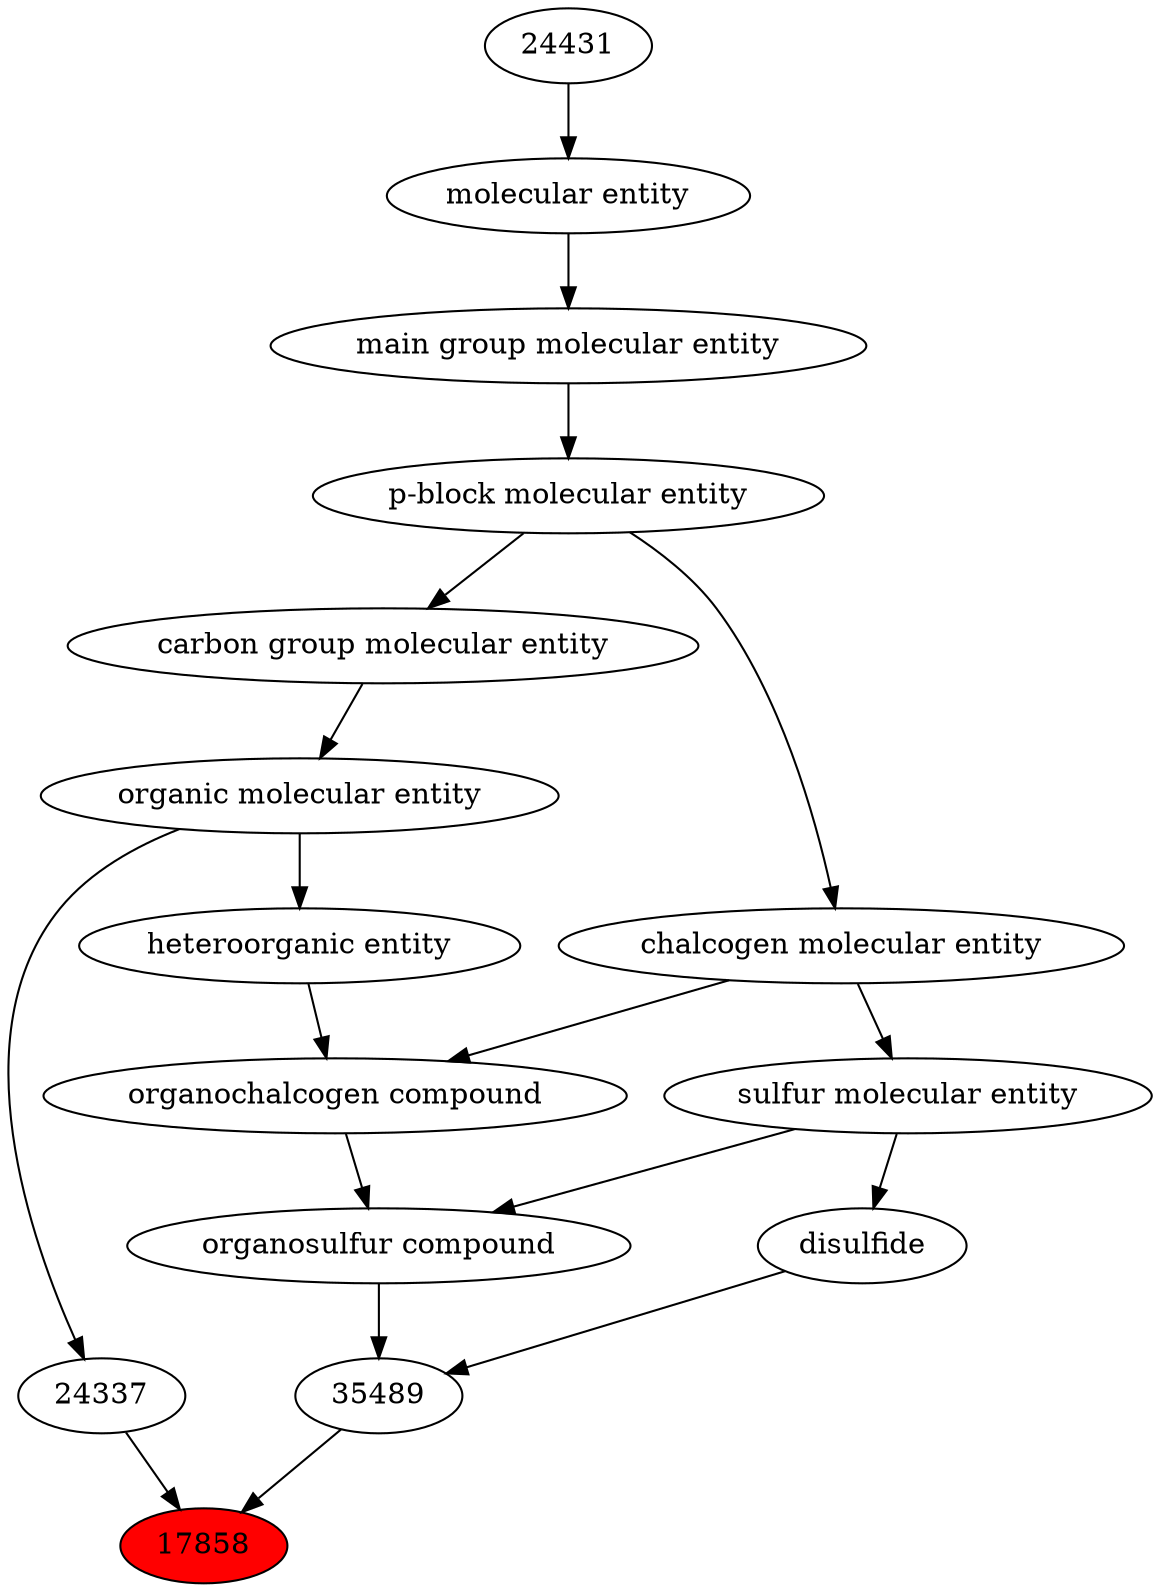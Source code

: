 digraph tree{ 
17858 [label="17858" fillcolor=red style=filled]
35489 -> 17858
24337 -> 17858
35489 [label="35489"]
33261 -> 35489
48343 -> 35489
24337 [label="24337"]
50860 -> 24337
33261 [label="organosulfur compound"]
36962 -> 33261
26835 -> 33261
48343 [label="disulfide"]
26835 -> 48343
50860 [label="organic molecular entity"]
33582 -> 50860
36962 [label="organochalcogen compound"]
33285 -> 36962
33304 -> 36962
26835 [label="sulfur molecular entity"]
33304 -> 26835
33582 [label="carbon group molecular entity"]
33675 -> 33582
33285 [label="heteroorganic entity"]
50860 -> 33285
33304 [label="chalcogen molecular entity"]
33675 -> 33304
33675 [label="p-block molecular entity"]
33579 -> 33675
33579 [label="main group molecular entity"]
23367 -> 33579
23367 [label="molecular entity"]
24431 -> 23367
24431 [label="24431"]
}